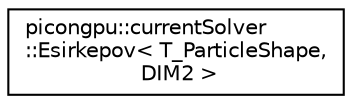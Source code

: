 digraph "Graphical Class Hierarchy"
{
 // LATEX_PDF_SIZE
  edge [fontname="Helvetica",fontsize="10",labelfontname="Helvetica",labelfontsize="10"];
  node [fontname="Helvetica",fontsize="10",shape=record];
  rankdir="LR";
  Node0 [label="picongpu::currentSolver\l::Esirkepov\< T_ParticleShape,\l DIM2 \>",height=0.2,width=0.4,color="black", fillcolor="white", style="filled",URL="$structpicongpu_1_1current_solver_1_1_esirkepov_3_01_t___particle_shape_00_01_d_i_m2_01_4.html",tooltip="Implements the current deposition algorithm from T.Zh."];
}
